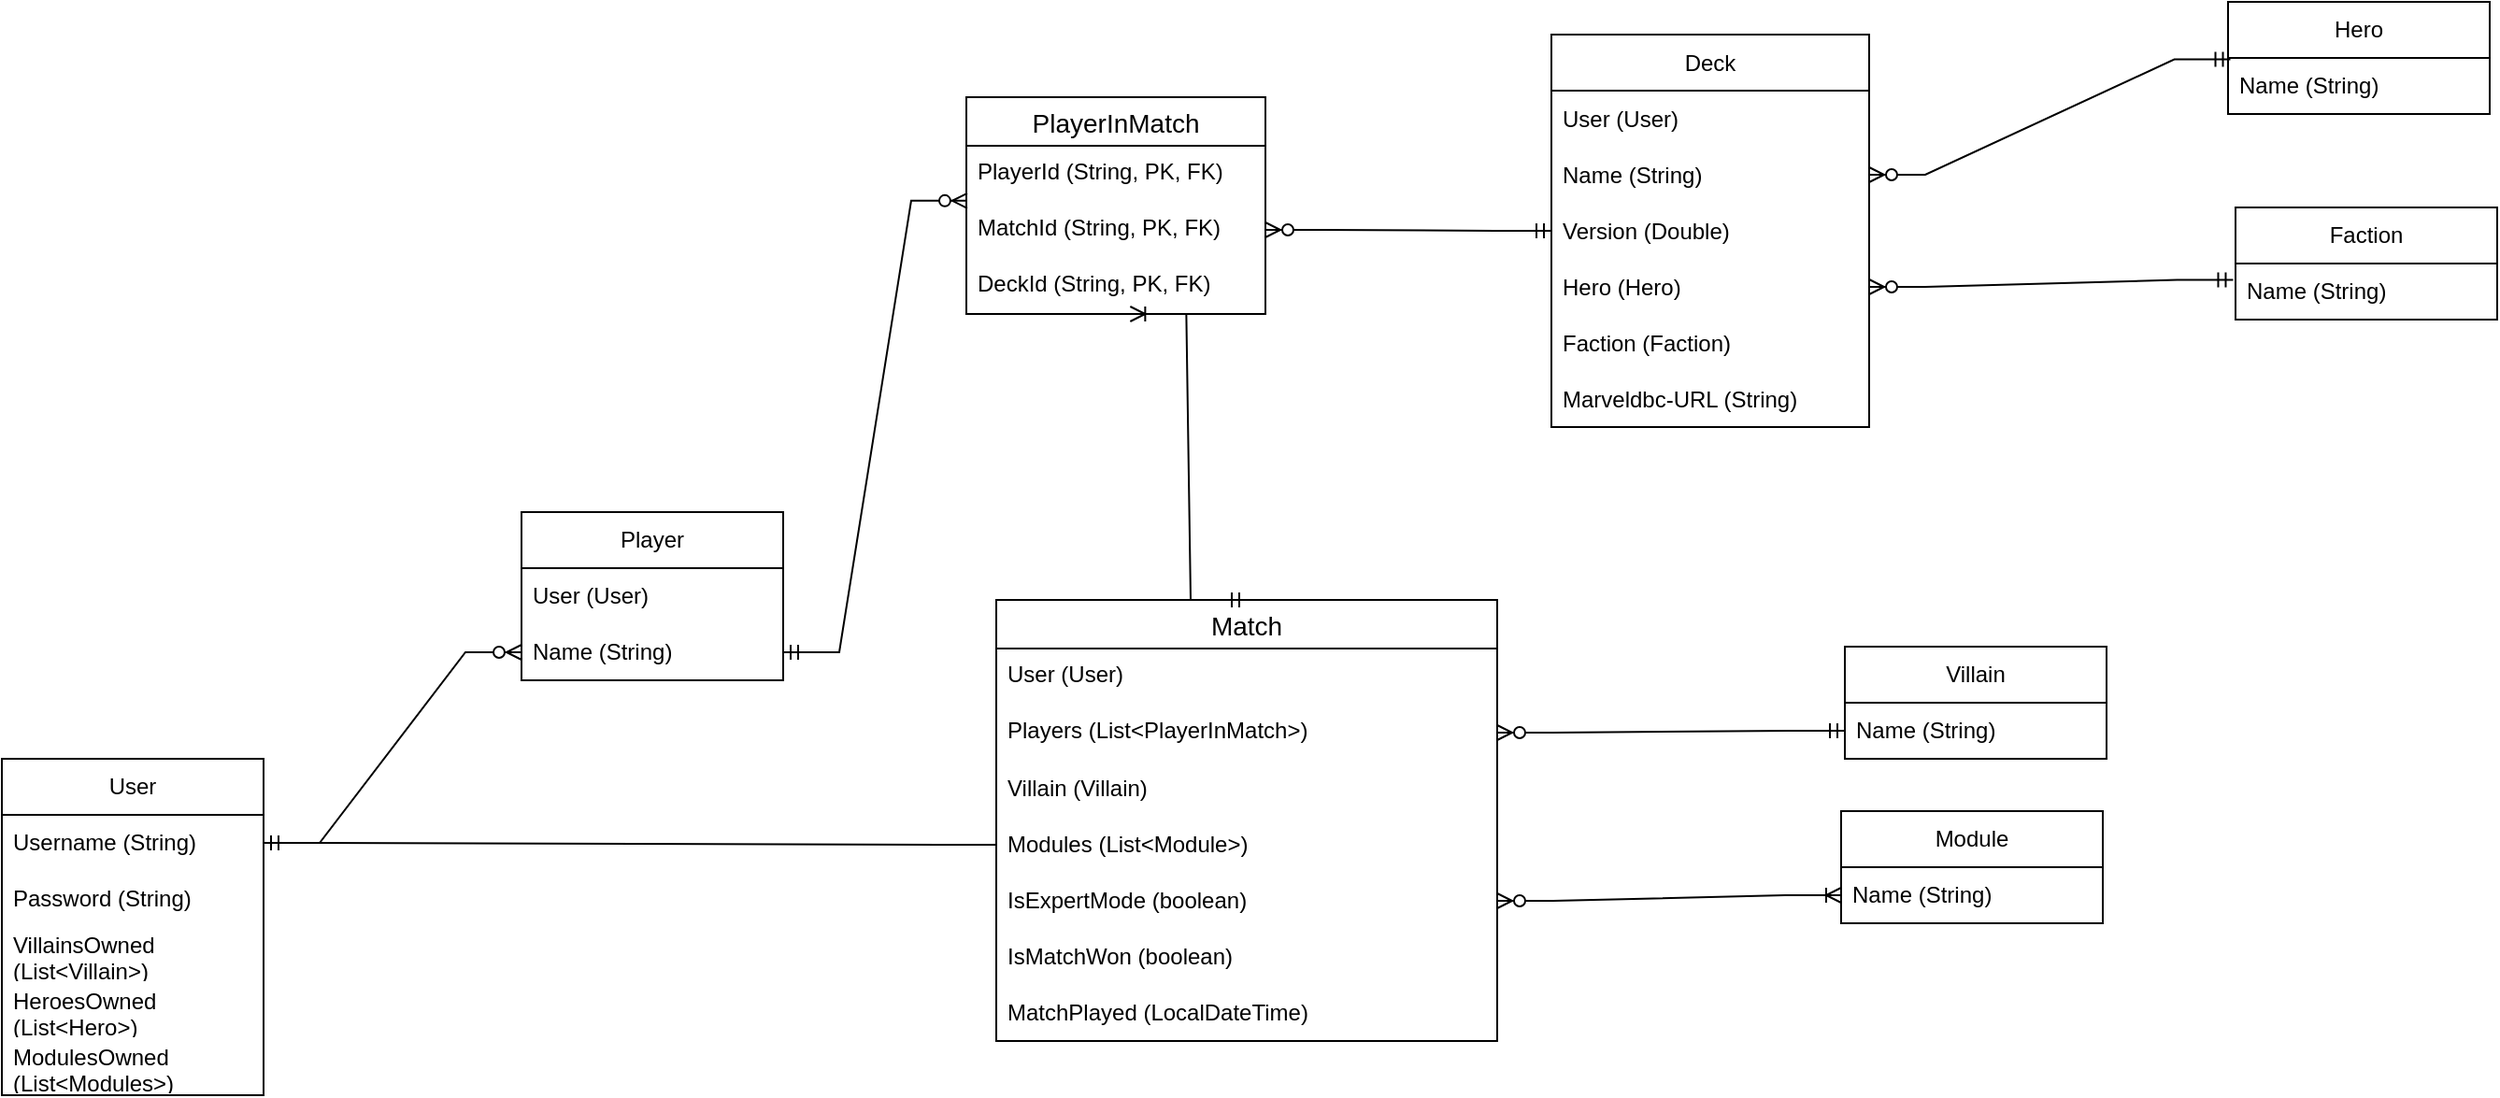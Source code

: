 <mxfile version="21.1.8" type="github" pages="2">
  <diagram name="DataModels" id="dLv1OFFR6AjuEWSmTjUl">
    <mxGraphModel dx="1878" dy="1104" grid="0" gridSize="10" guides="1" tooltips="1" connect="1" arrows="1" fold="1" page="0" pageScale="1" pageWidth="850" pageHeight="1100" background="none" math="0" shadow="0">
      <root>
        <mxCell id="0" />
        <mxCell id="1" parent="0" />
        <mxCell id="dX7askhUf25ZzPE0tpsm-15" value="User" style="swimlane;fontStyle=0;childLayout=stackLayout;horizontal=1;startSize=30;horizontalStack=0;resizeParent=1;resizeParentMax=0;resizeLast=0;collapsible=1;marginBottom=0;whiteSpace=wrap;html=1;" parent="1" vertex="1">
          <mxGeometry x="-254" y="236" width="140" height="180" as="geometry" />
        </mxCell>
        <mxCell id="dX7askhUf25ZzPE0tpsm-16" value="Username (String)" style="text;strokeColor=none;fillColor=none;align=left;verticalAlign=middle;spacingLeft=4;spacingRight=4;overflow=hidden;points=[[0,0.5],[1,0.5]];portConstraint=eastwest;rotatable=0;whiteSpace=wrap;html=1;" parent="dX7askhUf25ZzPE0tpsm-15" vertex="1">
          <mxGeometry y="30" width="140" height="30" as="geometry" />
        </mxCell>
        <mxCell id="dX7askhUf25ZzPE0tpsm-17" value="Password (String)" style="text;strokeColor=none;fillColor=none;align=left;verticalAlign=middle;spacingLeft=4;spacingRight=4;overflow=hidden;points=[[0,0.5],[1,0.5]];portConstraint=eastwest;rotatable=0;whiteSpace=wrap;html=1;" parent="dX7askhUf25ZzPE0tpsm-15" vertex="1">
          <mxGeometry y="60" width="140" height="30" as="geometry" />
        </mxCell>
        <mxCell id="8VQGWkaLJ7gbDSjkK-_q-1" value="VillainsOwned (List&amp;lt;Villain&amp;gt;)" style="text;strokeColor=none;fillColor=none;align=left;verticalAlign=middle;spacingLeft=4;spacingRight=4;overflow=hidden;points=[[0,0.5],[1,0.5]];portConstraint=eastwest;rotatable=0;whiteSpace=wrap;html=1;" vertex="1" parent="dX7askhUf25ZzPE0tpsm-15">
          <mxGeometry y="90" width="140" height="30" as="geometry" />
        </mxCell>
        <mxCell id="8VQGWkaLJ7gbDSjkK-_q-2" value="HeroesOwned (List&amp;lt;Hero&amp;gt;)" style="text;strokeColor=none;fillColor=none;align=left;verticalAlign=middle;spacingLeft=4;spacingRight=4;overflow=hidden;points=[[0,0.5],[1,0.5]];portConstraint=eastwest;rotatable=0;whiteSpace=wrap;html=1;" vertex="1" parent="dX7askhUf25ZzPE0tpsm-15">
          <mxGeometry y="120" width="140" height="30" as="geometry" />
        </mxCell>
        <mxCell id="8VQGWkaLJ7gbDSjkK-_q-3" value="ModulesOwned (List&amp;lt;Modules&amp;gt;)" style="text;strokeColor=none;fillColor=none;align=left;verticalAlign=middle;spacingLeft=4;spacingRight=4;overflow=hidden;points=[[0,0.5],[1,0.5]];portConstraint=eastwest;rotatable=0;whiteSpace=wrap;html=1;" vertex="1" parent="dX7askhUf25ZzPE0tpsm-15">
          <mxGeometry y="150" width="140" height="30" as="geometry" />
        </mxCell>
        <mxCell id="dX7askhUf25ZzPE0tpsm-19" value="Villain" style="swimlane;fontStyle=0;childLayout=stackLayout;horizontal=1;startSize=30;horizontalStack=0;resizeParent=1;resizeParentMax=0;resizeLast=0;collapsible=1;marginBottom=0;whiteSpace=wrap;html=1;" parent="1" vertex="1">
          <mxGeometry x="732" y="176" width="140" height="60" as="geometry" />
        </mxCell>
        <mxCell id="dX7askhUf25ZzPE0tpsm-20" value="Name (String)" style="text;strokeColor=none;fillColor=none;align=left;verticalAlign=middle;spacingLeft=4;spacingRight=4;overflow=hidden;points=[[0,0.5],[1,0.5]];portConstraint=eastwest;rotatable=0;whiteSpace=wrap;html=1;" parent="dX7askhUf25ZzPE0tpsm-19" vertex="1">
          <mxGeometry y="30" width="140" height="30" as="geometry" />
        </mxCell>
        <mxCell id="dX7askhUf25ZzPE0tpsm-23" value="Module" style="swimlane;fontStyle=0;childLayout=stackLayout;horizontal=1;startSize=30;horizontalStack=0;resizeParent=1;resizeParentMax=0;resizeLast=0;collapsible=1;marginBottom=0;whiteSpace=wrap;html=1;" parent="1" vertex="1">
          <mxGeometry x="730" y="264" width="140" height="60" as="geometry" />
        </mxCell>
        <mxCell id="dX7askhUf25ZzPE0tpsm-24" value="Name (String)" style="text;strokeColor=none;fillColor=none;align=left;verticalAlign=middle;spacingLeft=4;spacingRight=4;overflow=hidden;points=[[0,0.5],[1,0.5]];portConstraint=eastwest;rotatable=0;whiteSpace=wrap;html=1;" parent="dX7askhUf25ZzPE0tpsm-23" vertex="1">
          <mxGeometry y="30" width="140" height="30" as="geometry" />
        </mxCell>
        <mxCell id="dX7askhUf25ZzPE0tpsm-27" value="Player" style="swimlane;fontStyle=0;childLayout=stackLayout;horizontal=1;startSize=30;horizontalStack=0;resizeParent=1;resizeParentMax=0;resizeLast=0;collapsible=1;marginBottom=0;whiteSpace=wrap;html=1;" parent="1" vertex="1">
          <mxGeometry x="24" y="104" width="140" height="90" as="geometry" />
        </mxCell>
        <mxCell id="dX7askhUf25ZzPE0tpsm-45" value="User (User)" style="text;strokeColor=none;fillColor=none;align=left;verticalAlign=middle;spacingLeft=4;spacingRight=4;overflow=hidden;points=[[0,0.5],[1,0.5]];portConstraint=eastwest;rotatable=0;whiteSpace=wrap;html=1;" parent="dX7askhUf25ZzPE0tpsm-27" vertex="1">
          <mxGeometry y="30" width="140" height="30" as="geometry" />
        </mxCell>
        <mxCell id="dX7askhUf25ZzPE0tpsm-28" value="Name (String)" style="text;strokeColor=none;fillColor=none;align=left;verticalAlign=middle;spacingLeft=4;spacingRight=4;overflow=hidden;points=[[0,0.5],[1,0.5]];portConstraint=eastwest;rotatable=0;whiteSpace=wrap;html=1;" parent="dX7askhUf25ZzPE0tpsm-27" vertex="1">
          <mxGeometry y="60" width="140" height="30" as="geometry" />
        </mxCell>
        <mxCell id="dX7askhUf25ZzPE0tpsm-31" value="Hero" style="swimlane;fontStyle=0;childLayout=stackLayout;horizontal=1;startSize=30;horizontalStack=0;resizeParent=1;resizeParentMax=0;resizeLast=0;collapsible=1;marginBottom=0;whiteSpace=wrap;html=1;" parent="1" vertex="1">
          <mxGeometry x="937" y="-169" width="140" height="60" as="geometry" />
        </mxCell>
        <mxCell id="dX7askhUf25ZzPE0tpsm-32" value="Name (String)" style="text;strokeColor=none;fillColor=none;align=left;verticalAlign=middle;spacingLeft=4;spacingRight=4;overflow=hidden;points=[[0,0.5],[1,0.5]];portConstraint=eastwest;rotatable=0;whiteSpace=wrap;html=1;" parent="dX7askhUf25ZzPE0tpsm-31" vertex="1">
          <mxGeometry y="30" width="140" height="30" as="geometry" />
        </mxCell>
        <mxCell id="dX7askhUf25ZzPE0tpsm-35" value="Faction" style="swimlane;fontStyle=0;childLayout=stackLayout;horizontal=1;startSize=30;horizontalStack=0;resizeParent=1;resizeParentMax=0;resizeLast=0;collapsible=1;marginBottom=0;whiteSpace=wrap;html=1;" parent="1" vertex="1">
          <mxGeometry x="941" y="-59" width="140" height="60" as="geometry" />
        </mxCell>
        <mxCell id="dX7askhUf25ZzPE0tpsm-36" value="Name (String)" style="text;strokeColor=none;fillColor=none;align=left;verticalAlign=middle;spacingLeft=4;spacingRight=4;overflow=hidden;points=[[0,0.5],[1,0.5]];portConstraint=eastwest;rotatable=0;whiteSpace=wrap;html=1;" parent="dX7askhUf25ZzPE0tpsm-35" vertex="1">
          <mxGeometry y="30" width="140" height="30" as="geometry" />
        </mxCell>
        <mxCell id="dX7askhUf25ZzPE0tpsm-39" value="Deck" style="swimlane;fontStyle=0;childLayout=stackLayout;horizontal=1;startSize=30;horizontalStack=0;resizeParent=1;resizeParentMax=0;resizeLast=0;collapsible=1;marginBottom=0;whiteSpace=wrap;html=1;" parent="1" vertex="1">
          <mxGeometry x="575" y="-151.5" width="170" height="210" as="geometry" />
        </mxCell>
        <mxCell id="dX7askhUf25ZzPE0tpsm-41" value="User (User)" style="text;strokeColor=none;fillColor=none;align=left;verticalAlign=middle;spacingLeft=4;spacingRight=4;overflow=hidden;points=[[0,0.5],[1,0.5]];portConstraint=eastwest;rotatable=0;whiteSpace=wrap;html=1;" parent="dX7askhUf25ZzPE0tpsm-39" vertex="1">
          <mxGeometry y="30" width="170" height="30" as="geometry" />
        </mxCell>
        <mxCell id="dX7askhUf25ZzPE0tpsm-40" value="Name (String)" style="text;strokeColor=none;fillColor=none;align=left;verticalAlign=middle;spacingLeft=4;spacingRight=4;overflow=hidden;points=[[0,0.5],[1,0.5]];portConstraint=eastwest;rotatable=0;whiteSpace=wrap;html=1;" parent="dX7askhUf25ZzPE0tpsm-39" vertex="1">
          <mxGeometry y="60" width="170" height="30" as="geometry" />
        </mxCell>
        <mxCell id="dX7askhUf25ZzPE0tpsm-46" value="Version (Double)" style="text;strokeColor=none;fillColor=none;align=left;verticalAlign=middle;spacingLeft=4;spacingRight=4;overflow=hidden;points=[[0,0.5],[1,0.5]];portConstraint=eastwest;rotatable=0;whiteSpace=wrap;html=1;" parent="dX7askhUf25ZzPE0tpsm-39" vertex="1">
          <mxGeometry y="90" width="170" height="30" as="geometry" />
        </mxCell>
        <mxCell id="dX7askhUf25ZzPE0tpsm-42" value="Hero (Hero)" style="text;strokeColor=none;fillColor=none;align=left;verticalAlign=middle;spacingLeft=4;spacingRight=4;overflow=hidden;points=[[0,0.5],[1,0.5]];portConstraint=eastwest;rotatable=0;whiteSpace=wrap;html=1;" parent="dX7askhUf25ZzPE0tpsm-39" vertex="1">
          <mxGeometry y="120" width="170" height="30" as="geometry" />
        </mxCell>
        <mxCell id="dX7askhUf25ZzPE0tpsm-44" value="Faction (Faction)" style="text;strokeColor=none;fillColor=none;align=left;verticalAlign=middle;spacingLeft=4;spacingRight=4;overflow=hidden;points=[[0,0.5],[1,0.5]];portConstraint=eastwest;rotatable=0;whiteSpace=wrap;html=1;" parent="dX7askhUf25ZzPE0tpsm-39" vertex="1">
          <mxGeometry y="150" width="170" height="30" as="geometry" />
        </mxCell>
        <mxCell id="dX7askhUf25ZzPE0tpsm-47" value="Marveldbc-URL (String)" style="text;strokeColor=none;fillColor=none;align=left;verticalAlign=middle;spacingLeft=4;spacingRight=4;overflow=hidden;points=[[0,0.5],[1,0.5]];portConstraint=eastwest;rotatable=0;whiteSpace=wrap;html=1;" parent="dX7askhUf25ZzPE0tpsm-39" vertex="1">
          <mxGeometry y="180" width="170" height="30" as="geometry" />
        </mxCell>
        <mxCell id="dX7askhUf25ZzPE0tpsm-54" value="" style="edgeStyle=entityRelationEdgeStyle;fontSize=12;html=1;endArrow=ERzeroToMany;startArrow=ERmandOne;entryX=0;entryY=0.5;entryDx=0;entryDy=0;exitX=1;exitY=0.25;exitDx=0;exitDy=0;rounded=0;strokeColor=default;" parent="1" source="dX7askhUf25ZzPE0tpsm-15" target="dX7askhUf25ZzPE0tpsm-28" edge="1">
          <mxGeometry width="100" height="100" relative="1" as="geometry">
            <mxPoint x="-254" y="316" as="sourcePoint" />
            <mxPoint x="-84" y="156" as="targetPoint" />
          </mxGeometry>
        </mxCell>
        <mxCell id="dX7askhUf25ZzPE0tpsm-56" value="" style="edgeStyle=entityRelationEdgeStyle;fontSize=12;html=1;endArrow=ERone;endFill=1;rounded=0;exitX=0;exitY=0.5;exitDx=0;exitDy=0;entryX=1;entryY=0.5;entryDx=0;entryDy=0;" parent="1" source="dX7askhUf25ZzPE0tpsm-74" target="dX7askhUf25ZzPE0tpsm-16" edge="1">
          <mxGeometry width="100" height="100" relative="1" as="geometry">
            <mxPoint x="-14" y="361.0" as="sourcePoint" />
            <mxPoint x="-4" y="216" as="targetPoint" />
          </mxGeometry>
        </mxCell>
        <mxCell id="dX7askhUf25ZzPE0tpsm-58" value="" style="edgeStyle=entityRelationEdgeStyle;fontSize=12;html=1;endArrow=ERmandOne;startArrow=ERzeroToMany;rounded=0;entryX=1;entryY=0.5;entryDx=0;entryDy=0;exitX=0.003;exitY=-0.019;exitDx=0;exitDy=0;exitPerimeter=0;endFill=0;" parent="1" source="dX7askhUf25ZzPE0tpsm-63" target="dX7askhUf25ZzPE0tpsm-28" edge="1">
          <mxGeometry width="100" height="100" relative="1" as="geometry">
            <mxPoint x="204" y="59" as="sourcePoint" />
            <mxPoint x="420" y="70" as="targetPoint" />
          </mxGeometry>
        </mxCell>
        <mxCell id="dX7askhUf25ZzPE0tpsm-59" value="" style="edgeStyle=entityRelationEdgeStyle;fontSize=12;html=1;endArrow=ERzeroToMany;startArrow=ERmandOne;rounded=0;exitX=0;exitY=0.5;exitDx=0;exitDy=0;entryX=1;entryY=0.5;entryDx=0;entryDy=0;" parent="1" source="dX7askhUf25ZzPE0tpsm-20" target="dX7askhUf25ZzPE0tpsm-78" edge="1">
          <mxGeometry width="100" height="100" relative="1" as="geometry">
            <mxPoint x="861.64" y="218" as="sourcePoint" />
            <mxPoint x="792.0" y="259.99" as="targetPoint" />
          </mxGeometry>
        </mxCell>
        <mxCell id="dX7askhUf25ZzPE0tpsm-61" value="" style="edgeStyle=entityRelationEdgeStyle;fontSize=12;html=1;endArrow=ERoneToMany;endFill=0;startArrow=ERzeroToMany;rounded=0;exitX=1;exitY=0.5;exitDx=0;exitDy=0;entryX=0;entryY=0.5;entryDx=0;entryDy=0;" parent="1" source="dX7askhUf25ZzPE0tpsm-75" target="dX7askhUf25ZzPE0tpsm-24" edge="1">
          <mxGeometry width="100" height="100" relative="1" as="geometry">
            <mxPoint x="792.0" y="331.99" as="sourcePoint" />
            <mxPoint x="991.64" y="388" as="targetPoint" />
          </mxGeometry>
        </mxCell>
        <mxCell id="dX7askhUf25ZzPE0tpsm-62" value="PlayerInMatch" style="swimlane;fontStyle=0;childLayout=stackLayout;horizontal=1;startSize=26;horizontalStack=0;resizeParent=1;resizeParentMax=0;resizeLast=0;collapsible=1;marginBottom=0;align=center;fontSize=14;" parent="1" vertex="1">
          <mxGeometry x="262" y="-118" width="160" height="116" as="geometry" />
        </mxCell>
        <mxCell id="dX7askhUf25ZzPE0tpsm-65" value="PlayerId (String, PK, FK)" style="text;strokeColor=none;fillColor=none;spacingLeft=4;spacingRight=4;overflow=hidden;rotatable=0;points=[[0,0.5],[1,0.5]];portConstraint=eastwest;fontSize=12;whiteSpace=wrap;html=1;" parent="dX7askhUf25ZzPE0tpsm-62" vertex="1">
          <mxGeometry y="26" width="160" height="30" as="geometry" />
        </mxCell>
        <mxCell id="dX7askhUf25ZzPE0tpsm-63" value="MatchId (String, PK, FK)" style="text;strokeColor=none;fillColor=none;spacingLeft=4;spacingRight=4;overflow=hidden;rotatable=0;points=[[0,0.5],[1,0.5]];portConstraint=eastwest;fontSize=12;whiteSpace=wrap;html=1;" parent="dX7askhUf25ZzPE0tpsm-62" vertex="1">
          <mxGeometry y="56" width="160" height="30" as="geometry" />
        </mxCell>
        <mxCell id="dX7askhUf25ZzPE0tpsm-64" value="DeckId (String, PK, FK)" style="text;strokeColor=none;fillColor=none;spacingLeft=4;spacingRight=4;overflow=hidden;rotatable=0;points=[[0,0.5],[1,0.5]];portConstraint=eastwest;fontSize=12;whiteSpace=wrap;html=1;" parent="dX7askhUf25ZzPE0tpsm-62" vertex="1">
          <mxGeometry y="86" width="160" height="30" as="geometry" />
        </mxCell>
        <mxCell id="dX7askhUf25ZzPE0tpsm-66" value="" style="edgeStyle=entityRelationEdgeStyle;fontSize=12;html=1;endArrow=ERzeroToMany;startArrow=ERmandOne;rounded=0;exitX=0.009;exitY=0.027;exitDx=0;exitDy=0;exitPerimeter=0;entryX=1;entryY=0.5;entryDx=0;entryDy=0;" parent="1" source="dX7askhUf25ZzPE0tpsm-32" target="dX7askhUf25ZzPE0tpsm-40" edge="1">
          <mxGeometry width="100" height="100" relative="1" as="geometry">
            <mxPoint x="735" y="-17.5" as="sourcePoint" />
            <mxPoint x="745" y="-117.5" as="targetPoint" />
          </mxGeometry>
        </mxCell>
        <mxCell id="dX7askhUf25ZzPE0tpsm-67" value="" style="edgeStyle=entityRelationEdgeStyle;fontSize=12;html=1;endArrow=ERzeroToMany;startArrow=ERmandOne;rounded=0;exitX=-0.009;exitY=0.293;exitDx=0;exitDy=0;exitPerimeter=0;entryX=1;entryY=0.5;entryDx=0;entryDy=0;" parent="1" source="dX7askhUf25ZzPE0tpsm-36" target="dX7askhUf25ZzPE0tpsm-42" edge="1">
          <mxGeometry width="100" height="100" relative="1" as="geometry">
            <mxPoint x="806" y="-171.5" as="sourcePoint" />
            <mxPoint x="772" y="-45.5" as="targetPoint" />
          </mxGeometry>
        </mxCell>
        <mxCell id="dX7askhUf25ZzPE0tpsm-69" value="Match" style="swimlane;fontStyle=0;childLayout=stackLayout;horizontal=1;startSize=26;horizontalStack=0;resizeParent=1;resizeParentMax=0;resizeLast=0;collapsible=1;marginBottom=0;align=center;fontSize=14;" parent="1" vertex="1">
          <mxGeometry x="278" y="151" width="268" height="236" as="geometry" />
        </mxCell>
        <mxCell id="dX7askhUf25ZzPE0tpsm-70" value="User (User)" style="text;strokeColor=none;fillColor=none;spacingLeft=4;spacingRight=4;overflow=hidden;rotatable=0;points=[[0,0.5],[1,0.5]];portConstraint=eastwest;fontSize=12;whiteSpace=wrap;html=1;" parent="dX7askhUf25ZzPE0tpsm-69" vertex="1">
          <mxGeometry y="26" width="268" height="30" as="geometry" />
        </mxCell>
        <mxCell id="dX7askhUf25ZzPE0tpsm-78" value="Players (List&amp;lt;PlayerInMatch&amp;gt;)" style="text;strokeColor=none;fillColor=none;spacingLeft=4;spacingRight=4;overflow=hidden;rotatable=0;points=[[0,0.5],[1,0.5]];portConstraint=eastwest;fontSize=12;whiteSpace=wrap;html=1;" parent="dX7askhUf25ZzPE0tpsm-69" vertex="1">
          <mxGeometry y="56" width="268" height="30" as="geometry" />
        </mxCell>
        <mxCell id="dX7askhUf25ZzPE0tpsm-73" value="Villain (Villain)" style="text;strokeColor=none;fillColor=none;align=left;verticalAlign=middle;spacingLeft=4;spacingRight=4;overflow=hidden;points=[[0,0.5],[1,0.5]];portConstraint=eastwest;rotatable=0;whiteSpace=wrap;html=1;" parent="dX7askhUf25ZzPE0tpsm-69" vertex="1">
          <mxGeometry y="86" width="268" height="30" as="geometry" />
        </mxCell>
        <mxCell id="dX7askhUf25ZzPE0tpsm-74" value="Modules (List&amp;lt;Module&amp;gt;)" style="text;strokeColor=none;fillColor=none;align=left;verticalAlign=middle;spacingLeft=4;spacingRight=4;overflow=hidden;points=[[0,0.5],[1,0.5]];portConstraint=eastwest;rotatable=0;whiteSpace=wrap;html=1;" parent="dX7askhUf25ZzPE0tpsm-69" vertex="1">
          <mxGeometry y="116" width="268" height="30" as="geometry" />
        </mxCell>
        <mxCell id="dX7askhUf25ZzPE0tpsm-75" value="IsExpertMode (boolean)" style="text;strokeColor=none;fillColor=none;align=left;verticalAlign=middle;spacingLeft=4;spacingRight=4;overflow=hidden;points=[[0,0.5],[1,0.5]];portConstraint=eastwest;rotatable=0;whiteSpace=wrap;html=1;" parent="dX7askhUf25ZzPE0tpsm-69" vertex="1">
          <mxGeometry y="146" width="268" height="30" as="geometry" />
        </mxCell>
        <mxCell id="dX7askhUf25ZzPE0tpsm-76" value="IsMatchWon (boolean)" style="text;strokeColor=none;fillColor=none;align=left;verticalAlign=middle;spacingLeft=4;spacingRight=4;overflow=hidden;points=[[0,0.5],[1,0.5]];portConstraint=eastwest;rotatable=0;whiteSpace=wrap;html=1;" parent="dX7askhUf25ZzPE0tpsm-69" vertex="1">
          <mxGeometry y="176" width="268" height="30" as="geometry" />
        </mxCell>
        <mxCell id="dX7askhUf25ZzPE0tpsm-77" value="MatchPlayed (LocalDateTime)" style="text;strokeColor=none;fillColor=none;align=left;verticalAlign=middle;spacingLeft=4;spacingRight=4;overflow=hidden;points=[[0,0.5],[1,0.5]];portConstraint=eastwest;rotatable=0;whiteSpace=wrap;html=1;" parent="dX7askhUf25ZzPE0tpsm-69" vertex="1">
          <mxGeometry y="206" width="268" height="30" as="geometry" />
        </mxCell>
        <mxCell id="dX7askhUf25ZzPE0tpsm-79" value="" style="edgeStyle=entityRelationEdgeStyle;fontSize=12;html=1;endArrow=ERoneToMany;startArrow=ERmandOne;rounded=0;exitX=0.5;exitY=0;exitDx=0;exitDy=0;entryX=0.548;entryY=1;entryDx=0;entryDy=0;entryPerimeter=0;" parent="1" source="dX7askhUf25ZzPE0tpsm-69" target="dX7askhUf25ZzPE0tpsm-64" edge="1">
          <mxGeometry width="100" height="100" relative="1" as="geometry">
            <mxPoint x="62" y="-76" as="sourcePoint" />
            <mxPoint x="162" y="-176" as="targetPoint" />
          </mxGeometry>
        </mxCell>
        <mxCell id="dX7askhUf25ZzPE0tpsm-80" value="" style="edgeStyle=entityRelationEdgeStyle;fontSize=12;html=1;endArrow=ERzeroToMany;startArrow=ERmandOne;rounded=0;exitX=0;exitY=0.5;exitDx=0;exitDy=0;entryX=1;entryY=0.5;entryDx=0;entryDy=0;" parent="1" source="dX7askhUf25ZzPE0tpsm-46" target="dX7askhUf25ZzPE0tpsm-63" edge="1">
          <mxGeometry width="100" height="100" relative="1" as="geometry">
            <mxPoint x="427" y="-178" as="sourcePoint" />
            <mxPoint x="527" y="-278" as="targetPoint" />
          </mxGeometry>
        </mxCell>
      </root>
    </mxGraphModel>
  </diagram>
  <diagram id="ZVkVqhCCfGYWv0FyNe2m" name="Features">
    <mxGraphModel dx="1656" dy="967" grid="0" gridSize="10" guides="1" tooltips="1" connect="1" arrows="1" fold="1" page="0" pageScale="1" pageWidth="850" pageHeight="1100" math="0" shadow="0">
      <root>
        <mxCell id="0" />
        <mxCell id="1" parent="0" />
        <mxCell id="h4uky9F3k3iebqN32Jmx-1" value="&lt;div&gt;Features:&lt;/div&gt;&lt;ul&gt;&lt;li&gt;Administrere kamper (CRUD)&lt;/li&gt;&lt;li&gt;Administrere spillere (CRUD)&lt;/li&gt;&lt;li&gt;Se statistikk&lt;/li&gt;&lt;li&gt;Se achievements&lt;/li&gt;&lt;li&gt;Gjennomføre ukentlige utfordringer&lt;/li&gt;&lt;/ul&gt;" style="text;html=1;align=left;verticalAlign=middle;resizable=0;points=[];autosize=1;strokeColor=none;fillColor=none;" parent="1" vertex="1">
          <mxGeometry x="-290" y="-382" width="244" height="122" as="geometry" />
        </mxCell>
        <mxCell id="LjVdK85AH1uoawSN7-qE-2" value="&lt;div&gt;Achievements:&lt;/div&gt;&lt;div&gt;Oversikt over hvilke villains er beseiret med hvilke helter og factions.&lt;/div&gt;&lt;div&gt;Oppdateres automatisk etter kamp er lagt til hvis kampen resultatet av kampen&lt;br&gt;tilfredsstiller kriteriene for achievement.&lt;/div&gt;" style="text;html=1;align=left;verticalAlign=middle;resizable=0;points=[];autosize=1;strokeColor=none;fillColor=none;" parent="1" vertex="1">
          <mxGeometry x="152" y="-332" width="436" height="70" as="geometry" />
        </mxCell>
        <mxCell id="LjVdK85AH1uoawSN7-qE-3" value="Weekly challenges:&lt;br&gt;&lt;br&gt;Ny utfordring hver uke.&lt;br&gt;Tilfeldig generert eller hentet ut fra database med utfodringer.&lt;br&gt;Eksempler: &lt;br&gt;&lt;span style=&quot;white-space: pre;&quot;&gt; &lt;/span&gt;spill mot X villain med Y og Z helt sammen.&lt;br&gt;&lt;span style=&quot;white-space: pre;&quot;&gt; &lt;/span&gt;lag deck som inneholder dette / disse kortene.&lt;br&gt;&lt;span style=&quot;white-space: pre;&quot;&gt; &lt;/span&gt;slå villain med X, Y, Z modules." style="text;html=1;strokeColor=none;fillColor=none;align=left;verticalAlign=middle;whiteSpace=wrap;rounded=0;" parent="1" vertex="1">
          <mxGeometry x="-269" y="-111" width="486" height="30" as="geometry" />
        </mxCell>
        <mxCell id="LjVdK85AH1uoawSN7-qE-4" value="Statistikk:&lt;br&gt;&lt;br&gt;&lt;ul&gt;&lt;li&gt;Antall kamper spilt&lt;br&gt;&lt;/li&gt;&lt;li&gt;Antall kamper vunnet / tapt&lt;/li&gt;&lt;li&gt;Antall kamper spilt, vunnet, tapt med X helt&lt;/li&gt;&lt;li&gt;Mot X villain&lt;/li&gt;&lt;li&gt;Med X faction&lt;/li&gt;&lt;/ul&gt;" style="text;html=1;strokeColor=none;fillColor=none;align=left;verticalAlign=middle;whiteSpace=wrap;rounded=0;" parent="1" vertex="1">
          <mxGeometry x="152" y="-114" width="372" height="30" as="geometry" />
        </mxCell>
      </root>
    </mxGraphModel>
  </diagram>
</mxfile>
